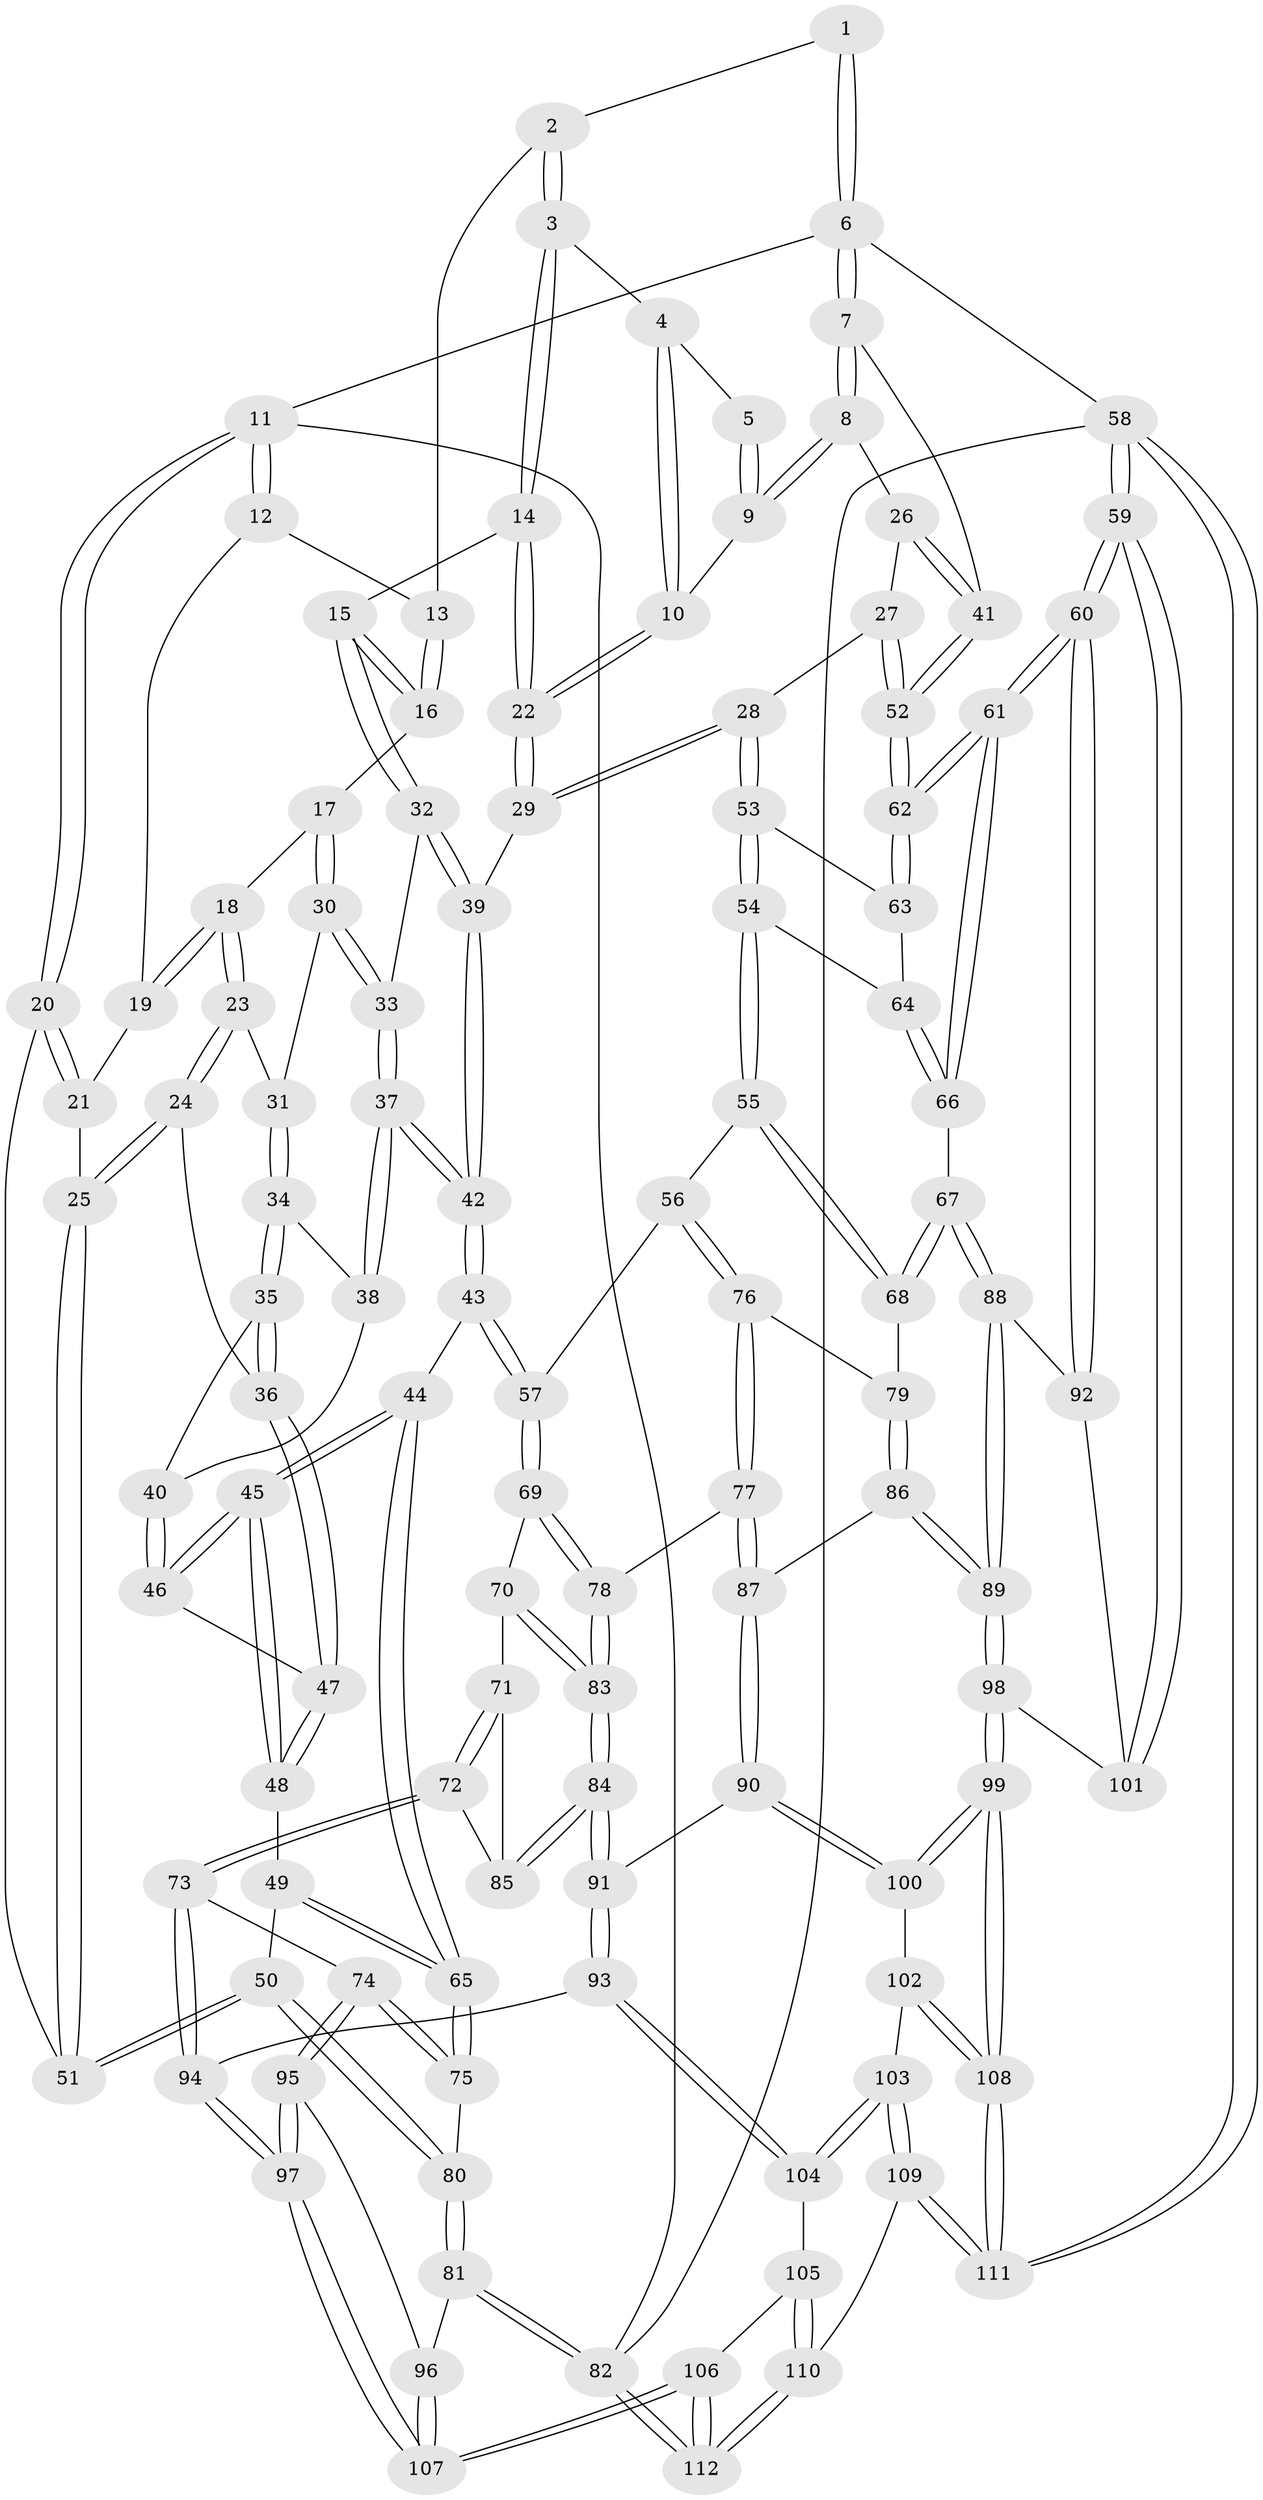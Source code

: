 // Generated by graph-tools (version 1.1) at 2025/03/03/09/25 03:03:13]
// undirected, 112 vertices, 277 edges
graph export_dot {
graph [start="1"]
  node [color=gray90,style=filled];
  1 [pos="+0.9023824405133851+0"];
  2 [pos="+0.5296723752625865+0"];
  3 [pos="+0.6254359568796748+0.005210503732212646"];
  4 [pos="+0.6834622133206611+0.023225313001850066"];
  5 [pos="+0.8525272873159259+0"];
  6 [pos="+1+0"];
  7 [pos="+1+0.008136289470699871"];
  8 [pos="+0.8708845456684555+0.09137639982454016"];
  9 [pos="+0.8499517390754951+0.0755479274981397"];
  10 [pos="+0.8251633708034082+0.0853166143187006"];
  11 [pos="+0+0"];
  12 [pos="+0.23424991950801588+0"];
  13 [pos="+0.5118220249363787+0"];
  14 [pos="+0.651894677441813+0.17404585853033966"];
  15 [pos="+0.5457460663445375+0.1963484396474178"];
  16 [pos="+0.4734903970425494+0.10157350019297567"];
  17 [pos="+0.4275718792528501+0.14143945603756394"];
  18 [pos="+0.2625705545884384+0.023036411891289764"];
  19 [pos="+0.23328900827765378+0"];
  20 [pos="+0+0"];
  21 [pos="+0.07791449635949363+0.1019316296624179"];
  22 [pos="+0.6981545672603846+0.21409218588763254"];
  23 [pos="+0.2606706203371767+0.12121907331584314"];
  24 [pos="+0.08938872532608735+0.2554043184786582"];
  25 [pos="+0.06238565546777396+0.25510892948541475"];
  26 [pos="+0.9131529795014052+0.23295838851436543"];
  27 [pos="+0.8493987227840948+0.32325934325133643"];
  28 [pos="+0.7932842711413837+0.3570874060846993"];
  29 [pos="+0.743971410536898+0.33191363434216115"];
  30 [pos="+0.40789347903437745+0.18451583960860243"];
  31 [pos="+0.29166078806882717+0.16684685939884372"];
  32 [pos="+0.490815597909537+0.257310074201645"];
  33 [pos="+0.4560857968471364+0.28207098168837663"];
  34 [pos="+0.2945819211113195+0.22539582460131474"];
  35 [pos="+0.213450352603789+0.29619878926999643"];
  36 [pos="+0.1822738557575219+0.3076432646034597"];
  37 [pos="+0.4466814291405871+0.30574960034396803"];
  38 [pos="+0.3319618737904405+0.27362863831133244"];
  39 [pos="+0.7129199385906295+0.34422160356415804"];
  40 [pos="+0.2981327837892093+0.3210681207932557"];
  41 [pos="+1+0.09901171575696152"];
  42 [pos="+0.4650835588991264+0.47925984323186777"];
  43 [pos="+0.4623086005554767+0.48495952359704686"];
  44 [pos="+0.38340573074603274+0.4840832695192465"];
  45 [pos="+0.3790632266197453+0.4817235978093672"];
  46 [pos="+0.3057226778426561+0.41372792668962227"];
  47 [pos="+0.2109021013125686+0.3790790765590171"];
  48 [pos="+0.12793432166898594+0.4894596355838906"];
  49 [pos="+0.10804449273469403+0.5015090000379121"];
  50 [pos="+0+0.39461980811139635"];
  51 [pos="+0+0.37532025182280876"];
  52 [pos="+1+0.41619650606506536"];
  53 [pos="+0.8108371855510607+0.4266297732412831"];
  54 [pos="+0.7963216464626865+0.507571214901249"];
  55 [pos="+0.7923036024471735+0.519740442540395"];
  56 [pos="+0.6373223937710012+0.5898315935565333"];
  57 [pos="+0.4642818485208959+0.48948528882853165"];
  58 [pos="+1+1"];
  59 [pos="+1+1"];
  60 [pos="+1+1"];
  61 [pos="+1+0.6380406928927443"];
  62 [pos="+1+0.43705944486415815"];
  63 [pos="+0.9297163297370797+0.46925657441436536"];
  64 [pos="+0.9745604914259847+0.5773441469654709"];
  65 [pos="+0.1896335323006186+0.6631133082956973"];
  66 [pos="+1+0.6488296148906685"];
  67 [pos="+0.8896239537929673+0.7049050979795944"];
  68 [pos="+0.8301917370051766+0.6322537477397737"];
  69 [pos="+0.4565188329201967+0.5625286184990217"];
  70 [pos="+0.44980183526275896+0.5812397047273131"];
  71 [pos="+0.40569350895060513+0.6326495151779103"];
  72 [pos="+0.2469277367650399+0.7285706769503872"];
  73 [pos="+0.2422848452652051+0.7291703824388152"];
  74 [pos="+0.18993342993066337+0.717812332430311"];
  75 [pos="+0.18580730781671895+0.7038744636311348"];
  76 [pos="+0.6437851598885502+0.6291199472366386"];
  77 [pos="+0.5874796513468784+0.72628494607148"];
  78 [pos="+0.5669541065035301+0.7275328116197695"];
  79 [pos="+0.7023732267766903+0.6844485115500704"];
  80 [pos="+0+0.6057396736062938"];
  81 [pos="+0+0.8493304977267007"];
  82 [pos="+0+1"];
  83 [pos="+0.46784037392430455+0.798249881923073"];
  84 [pos="+0.4617681663208396+0.8097557279537254"];
  85 [pos="+0.37907212020514786+0.7505182977994198"];
  86 [pos="+0.715783633444251+0.7914907222883739"];
  87 [pos="+0.623787134955586+0.7637888618607287"];
  88 [pos="+0.8742968321464691+0.7475397276900293"];
  89 [pos="+0.7537342262939194+0.8335011818504773"];
  90 [pos="+0.5731324141031364+0.8477984945415911"];
  91 [pos="+0.46179852575017677+0.8118034818177949"];
  92 [pos="+0.9391193964441195+0.833143437896572"];
  93 [pos="+0.43045191231824265+0.8740203580503293"];
  94 [pos="+0.36541923316847247+0.8836203666647154"];
  95 [pos="+0.17956144636789176+0.7392541296236979"];
  96 [pos="+0.07556988925718103+0.8615772675949899"];
  97 [pos="+0.2902793780988368+0.9404146565309665"];
  98 [pos="+0.7440937008998727+0.8811975561586631"];
  99 [pos="+0.7218982800868878+0.9060571371751655"];
  100 [pos="+0.6196235372277547+0.9017652705833664"];
  101 [pos="+0.844337722696403+0.9333667407443906"];
  102 [pos="+0.5736853121326178+0.9402162813520426"];
  103 [pos="+0.5271189474765468+0.9523128426907609"];
  104 [pos="+0.4480024889566844+0.9103504591829896"];
  105 [pos="+0.4434128906117481+0.9298716061448764"];
  106 [pos="+0.20672436700387356+1"];
  107 [pos="+0.20536951947833598+1"];
  108 [pos="+0.6946942114537927+1"];
  109 [pos="+0.5240484830733702+1"];
  110 [pos="+0.4060313113355885+1"];
  111 [pos="+0.6947031002791508+1"];
  112 [pos="+0.21061534521384184+1"];
  1 -- 2;
  1 -- 6;
  1 -- 6;
  2 -- 3;
  2 -- 3;
  2 -- 13;
  3 -- 4;
  3 -- 14;
  3 -- 14;
  4 -- 5;
  4 -- 10;
  4 -- 10;
  5 -- 9;
  5 -- 9;
  6 -- 7;
  6 -- 7;
  6 -- 11;
  6 -- 58;
  7 -- 8;
  7 -- 8;
  7 -- 41;
  8 -- 9;
  8 -- 9;
  8 -- 26;
  9 -- 10;
  10 -- 22;
  10 -- 22;
  11 -- 12;
  11 -- 12;
  11 -- 20;
  11 -- 20;
  11 -- 82;
  12 -- 13;
  12 -- 19;
  13 -- 16;
  13 -- 16;
  14 -- 15;
  14 -- 22;
  14 -- 22;
  15 -- 16;
  15 -- 16;
  15 -- 32;
  15 -- 32;
  16 -- 17;
  17 -- 18;
  17 -- 30;
  17 -- 30;
  18 -- 19;
  18 -- 19;
  18 -- 23;
  18 -- 23;
  19 -- 21;
  20 -- 21;
  20 -- 21;
  20 -- 51;
  21 -- 25;
  22 -- 29;
  22 -- 29;
  23 -- 24;
  23 -- 24;
  23 -- 31;
  24 -- 25;
  24 -- 25;
  24 -- 36;
  25 -- 51;
  25 -- 51;
  26 -- 27;
  26 -- 41;
  26 -- 41;
  27 -- 28;
  27 -- 52;
  27 -- 52;
  28 -- 29;
  28 -- 29;
  28 -- 53;
  28 -- 53;
  29 -- 39;
  30 -- 31;
  30 -- 33;
  30 -- 33;
  31 -- 34;
  31 -- 34;
  32 -- 33;
  32 -- 39;
  32 -- 39;
  33 -- 37;
  33 -- 37;
  34 -- 35;
  34 -- 35;
  34 -- 38;
  35 -- 36;
  35 -- 36;
  35 -- 40;
  36 -- 47;
  36 -- 47;
  37 -- 38;
  37 -- 38;
  37 -- 42;
  37 -- 42;
  38 -- 40;
  39 -- 42;
  39 -- 42;
  40 -- 46;
  40 -- 46;
  41 -- 52;
  41 -- 52;
  42 -- 43;
  42 -- 43;
  43 -- 44;
  43 -- 57;
  43 -- 57;
  44 -- 45;
  44 -- 45;
  44 -- 65;
  44 -- 65;
  45 -- 46;
  45 -- 46;
  45 -- 48;
  45 -- 48;
  46 -- 47;
  47 -- 48;
  47 -- 48;
  48 -- 49;
  49 -- 50;
  49 -- 65;
  49 -- 65;
  50 -- 51;
  50 -- 51;
  50 -- 80;
  50 -- 80;
  52 -- 62;
  52 -- 62;
  53 -- 54;
  53 -- 54;
  53 -- 63;
  54 -- 55;
  54 -- 55;
  54 -- 64;
  55 -- 56;
  55 -- 68;
  55 -- 68;
  56 -- 57;
  56 -- 76;
  56 -- 76;
  57 -- 69;
  57 -- 69;
  58 -- 59;
  58 -- 59;
  58 -- 111;
  58 -- 111;
  58 -- 82;
  59 -- 60;
  59 -- 60;
  59 -- 101;
  59 -- 101;
  60 -- 61;
  60 -- 61;
  60 -- 92;
  60 -- 92;
  61 -- 62;
  61 -- 62;
  61 -- 66;
  61 -- 66;
  62 -- 63;
  62 -- 63;
  63 -- 64;
  64 -- 66;
  64 -- 66;
  65 -- 75;
  65 -- 75;
  66 -- 67;
  67 -- 68;
  67 -- 68;
  67 -- 88;
  67 -- 88;
  68 -- 79;
  69 -- 70;
  69 -- 78;
  69 -- 78;
  70 -- 71;
  70 -- 83;
  70 -- 83;
  71 -- 72;
  71 -- 72;
  71 -- 85;
  72 -- 73;
  72 -- 73;
  72 -- 85;
  73 -- 74;
  73 -- 94;
  73 -- 94;
  74 -- 75;
  74 -- 75;
  74 -- 95;
  74 -- 95;
  75 -- 80;
  76 -- 77;
  76 -- 77;
  76 -- 79;
  77 -- 78;
  77 -- 87;
  77 -- 87;
  78 -- 83;
  78 -- 83;
  79 -- 86;
  79 -- 86;
  80 -- 81;
  80 -- 81;
  81 -- 82;
  81 -- 82;
  81 -- 96;
  82 -- 112;
  82 -- 112;
  83 -- 84;
  83 -- 84;
  84 -- 85;
  84 -- 85;
  84 -- 91;
  84 -- 91;
  86 -- 87;
  86 -- 89;
  86 -- 89;
  87 -- 90;
  87 -- 90;
  88 -- 89;
  88 -- 89;
  88 -- 92;
  89 -- 98;
  89 -- 98;
  90 -- 91;
  90 -- 100;
  90 -- 100;
  91 -- 93;
  91 -- 93;
  92 -- 101;
  93 -- 94;
  93 -- 104;
  93 -- 104;
  94 -- 97;
  94 -- 97;
  95 -- 96;
  95 -- 97;
  95 -- 97;
  96 -- 107;
  96 -- 107;
  97 -- 107;
  97 -- 107;
  98 -- 99;
  98 -- 99;
  98 -- 101;
  99 -- 100;
  99 -- 100;
  99 -- 108;
  99 -- 108;
  100 -- 102;
  102 -- 103;
  102 -- 108;
  102 -- 108;
  103 -- 104;
  103 -- 104;
  103 -- 109;
  103 -- 109;
  104 -- 105;
  105 -- 106;
  105 -- 110;
  105 -- 110;
  106 -- 107;
  106 -- 107;
  106 -- 112;
  106 -- 112;
  108 -- 111;
  108 -- 111;
  109 -- 110;
  109 -- 111;
  109 -- 111;
  110 -- 112;
  110 -- 112;
}
